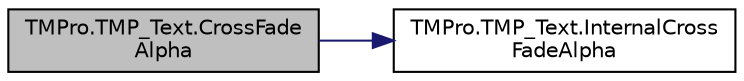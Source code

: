digraph "TMPro.TMP_Text.CrossFadeAlpha"
{
 // LATEX_PDF_SIZE
  edge [fontname="Helvetica",fontsize="10",labelfontname="Helvetica",labelfontsize="10"];
  node [fontname="Helvetica",fontsize="10",shape=record];
  rankdir="LR";
  Node1 [label="TMPro.TMP_Text.CrossFade\lAlpha",height=0.2,width=0.4,color="black", fillcolor="grey75", style="filled", fontcolor="black",tooltip="Tweens the alpha of the CanvasRenderer color associated with this Graphic."];
  Node1 -> Node2 [color="midnightblue",fontsize="10",style="solid",fontname="Helvetica"];
  Node2 [label="TMPro.TMP_Text.InternalCross\lFadeAlpha",height=0.2,width=0.4,color="black", fillcolor="white", style="filled",URL="$class_t_m_pro_1_1_t_m_p___text.html#af04bfde9fe669030330b18e59d3743cd",tooltip=" "];
}
